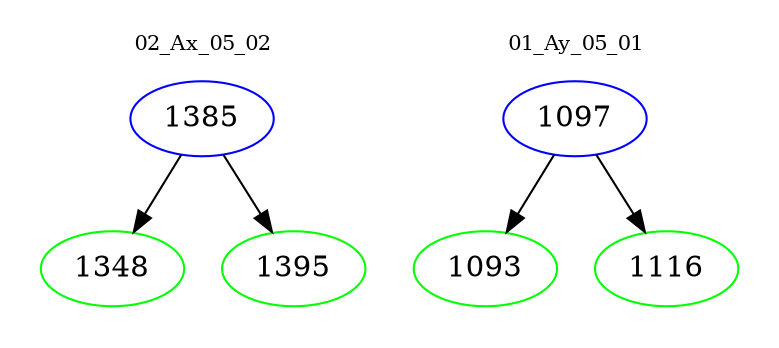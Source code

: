 digraph{
subgraph cluster_0 {
color = white
label = "02_Ax_05_02";
fontsize=10;
T0_1385 [label="1385", color="blue"]
T0_1385 -> T0_1348 [color="black"]
T0_1348 [label="1348", color="green"]
T0_1385 -> T0_1395 [color="black"]
T0_1395 [label="1395", color="green"]
}
subgraph cluster_1 {
color = white
label = "01_Ay_05_01";
fontsize=10;
T1_1097 [label="1097", color="blue"]
T1_1097 -> T1_1093 [color="black"]
T1_1093 [label="1093", color="green"]
T1_1097 -> T1_1116 [color="black"]
T1_1116 [label="1116", color="green"]
}
}

